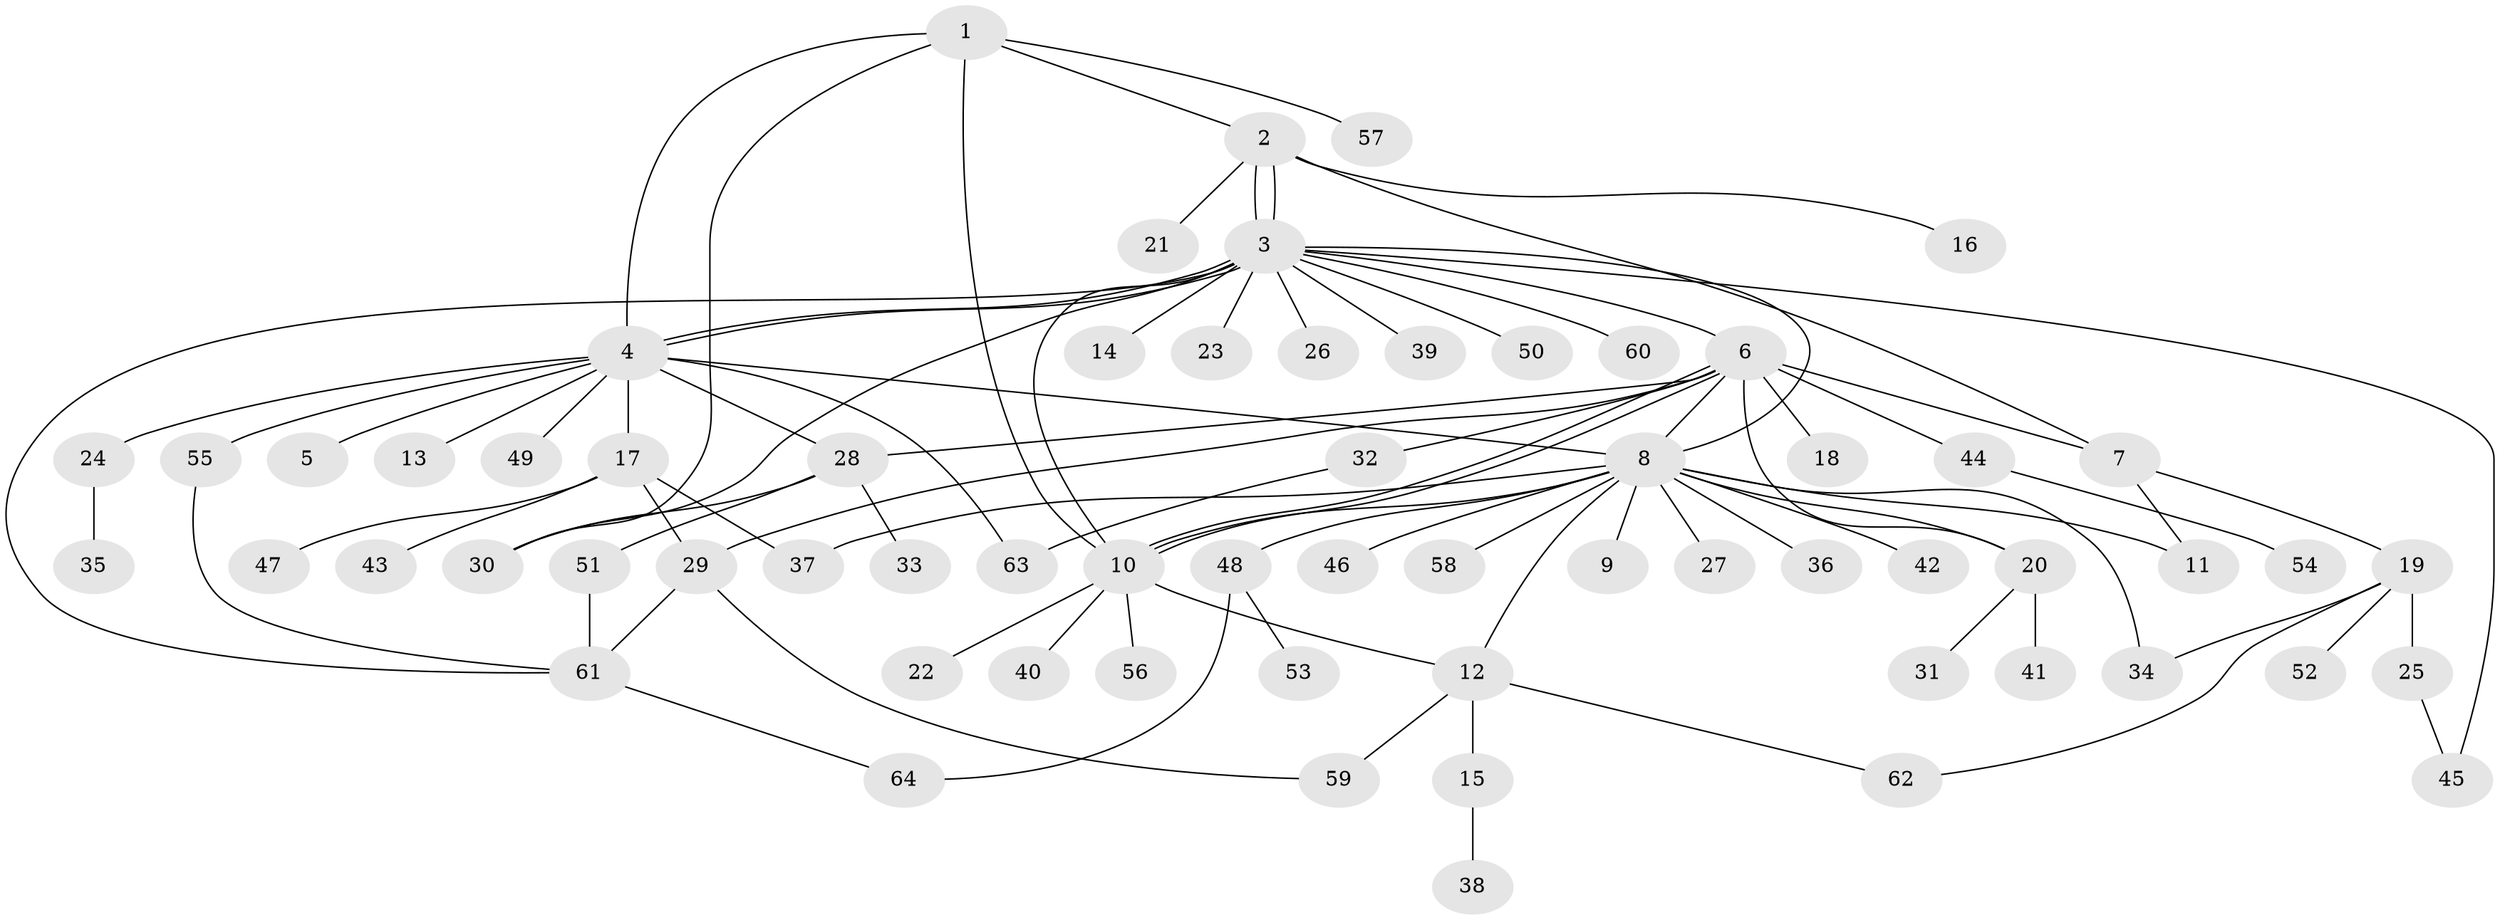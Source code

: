 // coarse degree distribution, {1: 0.78125, 6: 0.03125, 2: 0.0625, 16: 0.03125, 3: 0.0625, 13: 0.03125}
// Generated by graph-tools (version 1.1) at 2025/51/03/04/25 21:51:28]
// undirected, 64 vertices, 90 edges
graph export_dot {
graph [start="1"]
  node [color=gray90,style=filled];
  1;
  2;
  3;
  4;
  5;
  6;
  7;
  8;
  9;
  10;
  11;
  12;
  13;
  14;
  15;
  16;
  17;
  18;
  19;
  20;
  21;
  22;
  23;
  24;
  25;
  26;
  27;
  28;
  29;
  30;
  31;
  32;
  33;
  34;
  35;
  36;
  37;
  38;
  39;
  40;
  41;
  42;
  43;
  44;
  45;
  46;
  47;
  48;
  49;
  50;
  51;
  52;
  53;
  54;
  55;
  56;
  57;
  58;
  59;
  60;
  61;
  62;
  63;
  64;
  1 -- 2;
  1 -- 4;
  1 -- 10;
  1 -- 30;
  1 -- 57;
  2 -- 3;
  2 -- 3;
  2 -- 7;
  2 -- 16;
  2 -- 21;
  3 -- 4;
  3 -- 4;
  3 -- 6;
  3 -- 8;
  3 -- 10;
  3 -- 14;
  3 -- 23;
  3 -- 26;
  3 -- 30;
  3 -- 39;
  3 -- 45;
  3 -- 50;
  3 -- 60;
  3 -- 61;
  4 -- 5;
  4 -- 8;
  4 -- 13;
  4 -- 17;
  4 -- 24;
  4 -- 28;
  4 -- 49;
  4 -- 55;
  4 -- 63;
  6 -- 7;
  6 -- 8;
  6 -- 10;
  6 -- 10;
  6 -- 18;
  6 -- 20;
  6 -- 28;
  6 -- 29;
  6 -- 32;
  6 -- 44;
  7 -- 11;
  7 -- 19;
  8 -- 9;
  8 -- 10;
  8 -- 11;
  8 -- 12;
  8 -- 20;
  8 -- 27;
  8 -- 34;
  8 -- 36;
  8 -- 37;
  8 -- 42;
  8 -- 46;
  8 -- 48;
  8 -- 58;
  10 -- 12;
  10 -- 22;
  10 -- 40;
  10 -- 56;
  12 -- 15;
  12 -- 59;
  12 -- 62;
  15 -- 38;
  17 -- 29;
  17 -- 37;
  17 -- 43;
  17 -- 47;
  19 -- 25;
  19 -- 34;
  19 -- 52;
  19 -- 62;
  20 -- 31;
  20 -- 41;
  24 -- 35;
  25 -- 45;
  28 -- 30;
  28 -- 33;
  28 -- 51;
  29 -- 59;
  29 -- 61;
  32 -- 63;
  44 -- 54;
  48 -- 53;
  48 -- 64;
  51 -- 61;
  55 -- 61;
  61 -- 64;
}
